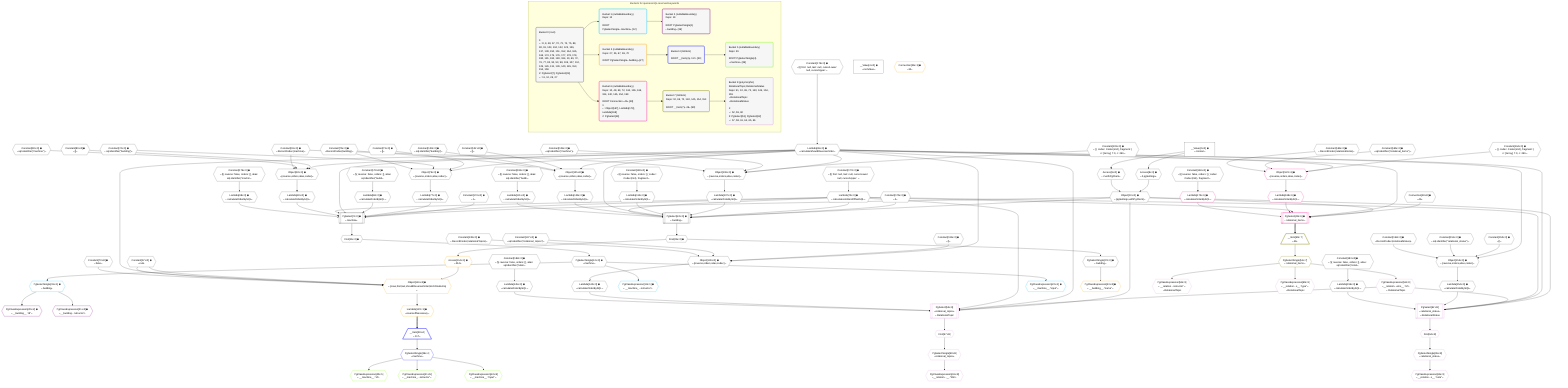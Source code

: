 %%{init: {'themeVariables': { 'fontSize': '12px'}}}%%
graph TD
    classDef path fill:#eee,stroke:#000,color:#000
    classDef plan fill:#fff,stroke-width:1px,color:#000
    classDef itemplan fill:#fff,stroke-width:2px,color:#000
    classDef unbatchedplan fill:#dff,stroke-width:1px,color:#000
    classDef sideeffectplan fill:#fcc,stroke-width:2px,color:#000
    classDef bucket fill:#f6f6f6,color:#000,stroke-width:2px,text-align:left


    %% plan dependencies
    PgSelect7[["PgSelect[7∈0] ➊<br />ᐸmachineᐳ"]]:::plan
    Object10{{"Object[10∈0] ➊<br />ᐸ{pgSettings,withPgClient}ᐳ"}}:::plan
    Constant174{{"Constant[174∈0] ➊<br />ᐸ1ᐳ"}}:::plan
    Lambda72{{"Lambda[72∈0] ➊<br />ᐸcalculateLimitAndOffsetSQLᐳ"}}:::plan
    Lambda77{{"Lambda[77∈0] ➊<br />ᐸcalculateOrderBySQLᐳ"}}:::plan
    Lambda82{{"Lambda[82∈0] ➊<br />ᐸcalculateOrderBySQLᐳ"}}:::plan
    Lambda69{{"Lambda[69∈0] ➊<br />ᐸcalculateShouldReverseOrderᐳ"}}:::plan
    Lambda93{{"Lambda[93∈0] ➊<br />ᐸcalculateOrderBySQLᐳ"}}:::plan
    Lambda98{{"Lambda[98∈0] ➊<br />ᐸcalculateOrderBySQLᐳ"}}:::plan
    Object10 & Constant174 & Lambda72 & Lambda77 & Lambda82 & Lambda69 & Lambda72 & Lambda93 & Lambda98 --> PgSelect7
    PgSelect24[["PgSelect[24∈0] ➊<br />ᐸbuildingᐳ"]]:::plan
    Constant175{{"Constant[175∈0] ➊<br />ᐸ2ᐳ"}}:::plan
    Lambda107{{"Lambda[107∈0] ➊<br />ᐸcalculateOrderBySQLᐳ"}}:::plan
    Lambda112{{"Lambda[112∈0] ➊<br />ᐸcalculateOrderBySQLᐳ"}}:::plan
    Lambda126{{"Lambda[126∈0] ➊<br />ᐸcalculateOrderBySQLᐳ"}}:::plan
    Lambda131{{"Lambda[131∈0] ➊<br />ᐸcalculateOrderBySQLᐳ"}}:::plan
    Object10 & Constant175 & Lambda72 & Lambda107 & Lambda112 & Lambda69 & Lambda72 & Lambda126 & Lambda131 --> PgSelect24
    Object76{{"Object[76∈0] ➊<br />ᐸ{reverse,orders,alias,codec}ᐳ"}}:::plan
    Constant73{{"Constant[73∈0] ➊<br />ᐸ[]ᐳ"}}:::plan
    Constant74{{"Constant[74∈0] ➊<br />ᐸsql.identifier(”building”)ᐳ"}}:::plan
    Constant75{{"Constant[75∈0] ➊<br />ᐸRecordCodec(building)ᐳ"}}:::plan
    Lambda69 & Constant73 & Constant74 & Constant75 --> Object76
    Object92{{"Object[92∈0] ➊<br />ᐸ{reverse,orders,alias,codec}ᐳ"}}:::plan
    Constant89{{"Constant[89∈0] ➊<br />ᐸ[]ᐳ"}}:::plan
    Constant90{{"Constant[90∈0] ➊<br />ᐸsql.identifier(”machine”)ᐳ"}}:::plan
    Constant91{{"Constant[91∈0] ➊<br />ᐸRecordCodec(machine)ᐳ"}}:::plan
    Lambda69 & Constant89 & Constant90 & Constant91 --> Object92
    Object106{{"Object[106∈0] ➊<br />ᐸ{reverse,orders,alias,codec}ᐳ"}}:::plan
    Constant103{{"Constant[103∈0] ➊<br />ᐸ[ { codec: Codec(int4), fragment: { n: [Array], f: 0, c: 266ᐳ"}}:::plan
    Constant104{{"Constant[104∈0] ➊<br />ᐸsql.identifier(”machine”)ᐳ"}}:::plan
    Lambda69 & Constant103 & Constant104 & Constant91 --> Object106
    Object125{{"Object[125∈0] ➊<br />ᐸ{reverse,orders,alias,codec}ᐳ"}}:::plan
    Constant122{{"Constant[122∈0] ➊<br />ᐸ[]ᐳ"}}:::plan
    Constant123{{"Constant[123∈0] ➊<br />ᐸsql.identifier(”building”)ᐳ"}}:::plan
    Lambda69 & Constant122 & Constant123 & Constant75 --> Object125
    Object139{{"Object[139∈0] ➊<br />ᐸ{reverse,orders,alias,codec}ᐳ"}}:::plan
    Constant136{{"Constant[136∈0] ➊<br />ᐸ[]ᐳ"}}:::plan
    Constant137{{"Constant[137∈0] ➊<br />ᐸsql.identifier(”relational_topics”)ᐳ"}}:::plan
    Constant138{{"Constant[138∈0] ➊<br />ᐸRecordCodec(relationalTopics)ᐳ"}}:::plan
    Lambda69 & Constant136 & Constant137 & Constant138 --> Object139
    Object153{{"Object[153∈0] ➊<br />ᐸ{reverse,orders,alias,codec}ᐳ"}}:::plan
    Constant150{{"Constant[150∈0] ➊<br />ᐸ[]ᐳ"}}:::plan
    Constant151{{"Constant[151∈0] ➊<br />ᐸsql.identifier(”relational_status”)ᐳ"}}:::plan
    Constant152{{"Constant[152∈0] ➊<br />ᐸRecordCodec(relationalStatus)ᐳ"}}:::plan
    Lambda69 & Constant150 & Constant151 & Constant152 --> Object153
    Access8{{"Access[8∈0] ➊<br />ᐸ2.pgSettingsᐳ"}}:::plan
    Access9{{"Access[9∈0] ➊<br />ᐸ2.withPgClientᐳ"}}:::plan
    Access8 & Access9 --> Object10
    __Value2["__Value[2∈0] ➊<br />ᐸcontextᐳ"]:::plan
    __Value2 --> Access8
    __Value2 --> Access9
    First11{{"First[11∈0] ➊"}}:::plan
    PgSelect7 --> First11
    PgSelectSingle12{{"PgSelectSingle[12∈0] ➊<br />ᐸmachineᐳ"}}:::plan
    First11 --> PgSelectSingle12
    First26{{"First[26∈0] ➊"}}:::plan
    PgSelect24 --> First26
    PgSelectSingle27{{"PgSelectSingle[27∈0] ➊<br />ᐸbuildingᐳ"}}:::plan
    First26 --> PgSelectSingle27
    Constant176{{"Constant[176∈0] ➊<br />ᐸ§{ first: null, last: null, cursorLower: null, cursorUpper: ᐳ"}}:::plan
    Constant176 --> Lambda69
    Constant177{{"Constant[177∈0] ➊<br />ᐸ§{ first: null, last: null, cursorLower: null, cursorUpper: ᐳ"}}:::plan
    Constant177 --> Lambda72
    Object76 --> Lambda77
    Constant178{{"Constant[178∈0] ➊<br />ᐸ§{ reverse: false, orders: [], alias: sql.identifier(”buildiᐳ"}}:::plan
    Constant178 --> Lambda82
    Object92 --> Lambda93
    Constant179{{"Constant[179∈0] ➊<br />ᐸ§{ reverse: false, orders: [], alias: sql.identifier(”machinᐳ"}}:::plan
    Constant179 --> Lambda98
    Object106 --> Lambda107
    Constant180{{"Constant[180∈0] ➊<br />ᐸ§{ reverse: false, orders: [ { codec: Codec(int4), fragment:ᐳ"}}:::plan
    Constant180 --> Lambda112
    Object125 --> Lambda126
    Constant181{{"Constant[181∈0] ➊<br />ᐸ§{ reverse: false, orders: [], alias: sql.identifier(”buildiᐳ"}}:::plan
    Constant181 --> Lambda131
    Lambda140{{"Lambda[140∈0] ➊<br />ᐸcalculateOrderBySQLᐳ"}}:::plan
    Object139 --> Lambda140
    Lambda145{{"Lambda[145∈0] ➊<br />ᐸcalculateOrderBySQLᐳ"}}:::plan
    Constant182{{"Constant[182∈0] ➊<br />ᐸ§{ reverse: false, orders: [], alias: sql.identifier(”relatiᐳ"}}:::plan
    Constant182 --> Lambda145
    Lambda154{{"Lambda[154∈0] ➊<br />ᐸcalculateOrderBySQLᐳ"}}:::plan
    Object153 --> Lambda154
    Lambda159{{"Lambda[159∈0] ➊<br />ᐸcalculateOrderBySQLᐳ"}}:::plan
    Constant183{{"Constant[183∈0] ➊<br />ᐸ§{ reverse: false, orders: [], alias: sql.identifier(”relatiᐳ"}}:::plan
    Constant183 --> Lambda159
    __Value4["__Value[4∈0] ➊<br />ᐸrootValueᐳ"]:::plan
    Connection48{{"Connection[48∈0] ➊<br />ᐸ46ᐳ"}}:::plan
    Constant67{{"Constant[67∈0] ➊<br />ᐸnullᐳ"}}:::plan
    Constant70{{"Constant[70∈0] ➊<br />ᐸfalseᐳ"}}:::plan
    Constant164{{"Constant[164∈0] ➊<br />ᐸ[ { codec: Codec(int4), fragment: { n: [Array], f: 0, c: 266ᐳ"}}:::plan
    Constant165{{"Constant[165∈0] ➊<br />ᐸsql.identifier(”relational_items”)ᐳ"}}:::plan
    Constant166{{"Constant[166∈0] ➊<br />ᐸRecordCodec(relationalItems)ᐳ"}}:::plan
    Constant184{{"Constant[184∈0] ➊<br />ᐸ§{ reverse: false, orders: [ { codec: Codec(int4), fragment:ᐳ"}}:::plan
    PgClassExpression13{{"PgClassExpression[13∈1] ➊<br />ᐸ__machine_...nstructor”ᐳ"}}:::plan
    PgSelectSingle12 --> PgClassExpression13
    PgSelectSingle19{{"PgSelectSingle[19∈1] ➊<br />ᐸbuildingᐳ"}}:::plan
    PgSelectSingle12 --> PgSelectSingle19
    PgClassExpression22{{"PgClassExpression[22∈1] ➊<br />ᐸ__machine__.”input”ᐳ"}}:::plan
    PgSelectSingle12 --> PgClassExpression22
    PgClassExpression20{{"PgClassExpression[20∈2] ➊<br />ᐸ__building__.”id”ᐳ"}}:::plan
    PgSelectSingle19 --> PgClassExpression20
    PgClassExpression21{{"PgClassExpression[21∈2] ➊<br />ᐸ__building...nstructor”ᐳ"}}:::plan
    PgSelectSingle19 --> PgClassExpression21
    Object116{{"Object[116∈3] ➊<br />ᐸ{rows,first,last,shouldReverseOrder,fetchOneExtra}ᐳ"}}:::plan
    Access114{{"Access[114∈3] ➊<br />ᐸ26.0ᐳ"}}:::plan
    Access114 & Constant67 & Constant67 & Lambda69 & Constant70 --> Object116
    PgClassExpression43{{"PgClassExpression[43∈3] ➊<br />ᐸ__building__.”name”ᐳ"}}:::plan
    PgSelectSingle27 --> PgClassExpression43
    First26 --> Access114
    Lambda117{{"Lambda[117∈3] ➊<br />ᐸreverseIfNecessaryᐳ"}}:::plan
    Object116 --> Lambda117
    Connection36{{"Connection[36∈3] ➊<br />ᐸ32ᐳ"}}:::plan
    __Item38[/"__Item[38∈4]<br />ᐸ117ᐳ"\]:::itemplan
    Lambda117 ==> __Item38
    PgSelectSingle39{{"PgSelectSingle[39∈4]<br />ᐸmachineᐳ"}}:::plan
    __Item38 --> PgSelectSingle39
    PgClassExpression40{{"PgClassExpression[40∈5]<br />ᐸ__machine__.”id”ᐳ"}}:::plan
    PgSelectSingle39 --> PgClassExpression40
    PgClassExpression41{{"PgClassExpression[41∈5]<br />ᐸ__machine_...nstructor”ᐳ"}}:::plan
    PgSelectSingle39 --> PgClassExpression41
    PgClassExpression42{{"PgClassExpression[42∈5]<br />ᐸ__machine__.”input”ᐳ"}}:::plan
    PgSelectSingle39 --> PgClassExpression42
    PgSelect49[["PgSelect[49∈6] ➊<br />ᐸrelational_itemsᐳ"]]:::plan
    Lambda168{{"Lambda[168∈6] ➊<br />ᐸcalculateOrderBySQLᐳ"}}:::plan
    Lambda173{{"Lambda[173∈6] ➊<br />ᐸcalculateOrderBySQLᐳ"}}:::plan
    Object10 & Connection48 & Lambda69 & Lambda72 & Lambda168 & Lambda173 --> PgSelect49
    Object167{{"Object[167∈6] ➊<br />ᐸ{reverse,orders,alias,codec}ᐳ"}}:::plan
    Lambda69 & Constant164 & Constant165 & Constant166 --> Object167
    Object167 --> Lambda168
    Constant184 --> Lambda173
    __Item50[/"__Item[50∈7]<br />ᐸ49ᐳ"\]:::itemplan
    PgSelect49 ==> __Item50
    PgSelectSingle51{{"PgSelectSingle[51∈7]<br />ᐸrelational_itemsᐳ"}}:::plan
    __Item50 --> PgSelectSingle51
    PgSelect53[["PgSelect[53∈8]<br />ᐸrelational_topicsᐳ<br />ᐳRelationalTopic"]]:::plan
    PgClassExpression52{{"PgClassExpression[52∈8]<br />ᐸ__relation...ems__.”id”ᐳ<br />ᐳRelationalTopic"}}:::plan
    Object10 & PgClassExpression52 & Lambda69 & Lambda72 & Lambda140 & Lambda145 --> PgSelect53
    PgSelect62[["PgSelect[62∈8]<br />ᐸrelational_statusᐳ<br />ᐳRelationalStatus"]]:::plan
    Object10 & PgClassExpression52 & Lambda69 & Lambda72 & Lambda154 & Lambda159 --> PgSelect62
    PgSelectSingle51 --> PgClassExpression52
    First57{{"First[57∈8]"}}:::plan
    PgSelect53 --> First57
    PgSelectSingle58{{"PgSelectSingle[58∈8]<br />ᐸrelational_topicsᐳ"}}:::plan
    First57 --> PgSelectSingle58
    PgClassExpression59{{"PgClassExpression[59∈8]<br />ᐸ__relation...nstructor”ᐳ<br />ᐳRelationalTopic"}}:::plan
    PgSelectSingle51 --> PgClassExpression59
    PgClassExpression60{{"PgClassExpression[60∈8]<br />ᐸ__relation...s__.”type”ᐳ<br />ᐳRelationalTopic"}}:::plan
    PgSelectSingle51 --> PgClassExpression60
    PgClassExpression61{{"PgClassExpression[61∈8]<br />ᐸ__relation...__.”title”ᐳ"}}:::plan
    PgSelectSingle58 --> PgClassExpression61
    First64{{"First[64∈8]"}}:::plan
    PgSelect62 --> First64
    PgSelectSingle65{{"PgSelectSingle[65∈8]<br />ᐸrelational_statusᐳ"}}:::plan
    First64 --> PgSelectSingle65
    PgClassExpression66{{"PgClassExpression[66∈8]<br />ᐸ__relation...s__.”note”ᐳ"}}:::plan
    PgSelectSingle65 --> PgClassExpression66

    %% define steps

    subgraph "Buckets for queries/v4/js-reserved-keywords"
    Bucket0("Bucket 0 (root)<br /><br />1: <br />ᐳ: 8, 9, 48, 67, 70, 73, 74, 75, 89, 90, 91, 103, 104, 122, 123, 136, 137, 138, 150, 151, 152, 164, 165, 166, 174, 175, 176, 177, 178, 179, 180, 181, 182, 183, 184, 10, 69, 72, 76, 77, 82, 92, 93, 98, 106, 107, 112, 125, 126, 131, 139, 140, 145, 153, 154, 159<br />2: PgSelect[7], PgSelect[24]<br />ᐳ: 11, 12, 26, 27"):::bucket
    classDef bucket0 stroke:#696969
    class Bucket0,__Value2,__Value4,PgSelect7,Access8,Access9,Object10,First11,PgSelectSingle12,PgSelect24,First26,PgSelectSingle27,Connection48,Constant67,Lambda69,Constant70,Lambda72,Constant73,Constant74,Constant75,Object76,Lambda77,Lambda82,Constant89,Constant90,Constant91,Object92,Lambda93,Lambda98,Constant103,Constant104,Object106,Lambda107,Lambda112,Constant122,Constant123,Object125,Lambda126,Lambda131,Constant136,Constant137,Constant138,Object139,Lambda140,Lambda145,Constant150,Constant151,Constant152,Object153,Lambda154,Lambda159,Constant164,Constant165,Constant166,Constant174,Constant175,Constant176,Constant177,Constant178,Constant179,Constant180,Constant181,Constant182,Constant183,Constant184 bucket0
    Bucket1("Bucket 1 (nullableBoundary)<br />Deps: 12<br /><br />ROOT PgSelectSingleᐸmachineᐳ[12]"):::bucket
    classDef bucket1 stroke:#00bfff
    class Bucket1,PgClassExpression13,PgSelectSingle19,PgClassExpression22 bucket1
    Bucket2("Bucket 2 (nullableBoundary)<br />Deps: 19<br /><br />ROOT PgSelectSingle{1}ᐸbuildingᐳ[19]"):::bucket
    classDef bucket2 stroke:#7f007f
    class Bucket2,PgClassExpression20,PgClassExpression21 bucket2
    Bucket3("Bucket 3 (nullableBoundary)<br />Deps: 27, 26, 67, 69, 70<br /><br />ROOT PgSelectSingleᐸbuildingᐳ[27]"):::bucket
    classDef bucket3 stroke:#ffa500
    class Bucket3,Connection36,PgClassExpression43,Access114,Object116,Lambda117 bucket3
    Bucket4("Bucket 4 (listItem)<br /><br />ROOT __Item{4}ᐸ117ᐳ[38]"):::bucket
    classDef bucket4 stroke:#0000ff
    class Bucket4,__Item38,PgSelectSingle39 bucket4
    Bucket5("Bucket 5 (nullableBoundary)<br />Deps: 39<br /><br />ROOT PgSelectSingle{4}ᐸmachineᐳ[39]"):::bucket
    classDef bucket5 stroke:#7fff00
    class Bucket5,PgClassExpression40,PgClassExpression41,PgClassExpression42 bucket5
    Bucket6("Bucket 6 (nullableBoundary)<br />Deps: 10, 48, 69, 72, 164, 165, 166, 184, 140, 145, 154, 159<br /><br />ROOT Connectionᐸ46ᐳ[48]<br />1: <br />ᐳ: Object[167], Lambda[173], Lambda[168]<br />2: PgSelect[49]"):::bucket
    classDef bucket6 stroke:#ff1493
    class Bucket6,PgSelect49,Object167,Lambda168,Lambda173 bucket6
    Bucket7("Bucket 7 (listItem)<br />Deps: 10, 69, 72, 140, 145, 154, 159<br /><br />ROOT __Item{7}ᐸ49ᐳ[50]"):::bucket
    classDef bucket7 stroke:#808000
    class Bucket7,__Item50,PgSelectSingle51 bucket7
    Bucket8("Bucket 8 (polymorphic)<br />RelationalTopic,RelationalStatus<br />Deps: 51, 10, 69, 72, 140, 145, 154, 159<br />ᐳRelationalTopic<br />ᐳRelationalStatus<br /><br />1: <br />ᐳ: 52, 59, 60<br />2: PgSelect[53], PgSelect[62]<br />ᐳ: 57, 58, 61, 64, 65, 66"):::bucket
    classDef bucket8 stroke:#dda0dd
    class Bucket8,PgClassExpression52,PgSelect53,First57,PgSelectSingle58,PgClassExpression59,PgClassExpression60,PgClassExpression61,PgSelect62,First64,PgSelectSingle65,PgClassExpression66 bucket8
    Bucket0 --> Bucket1 & Bucket3 & Bucket6
    Bucket1 --> Bucket2
    Bucket3 --> Bucket4
    Bucket4 --> Bucket5
    Bucket6 --> Bucket7
    Bucket7 --> Bucket8
    end